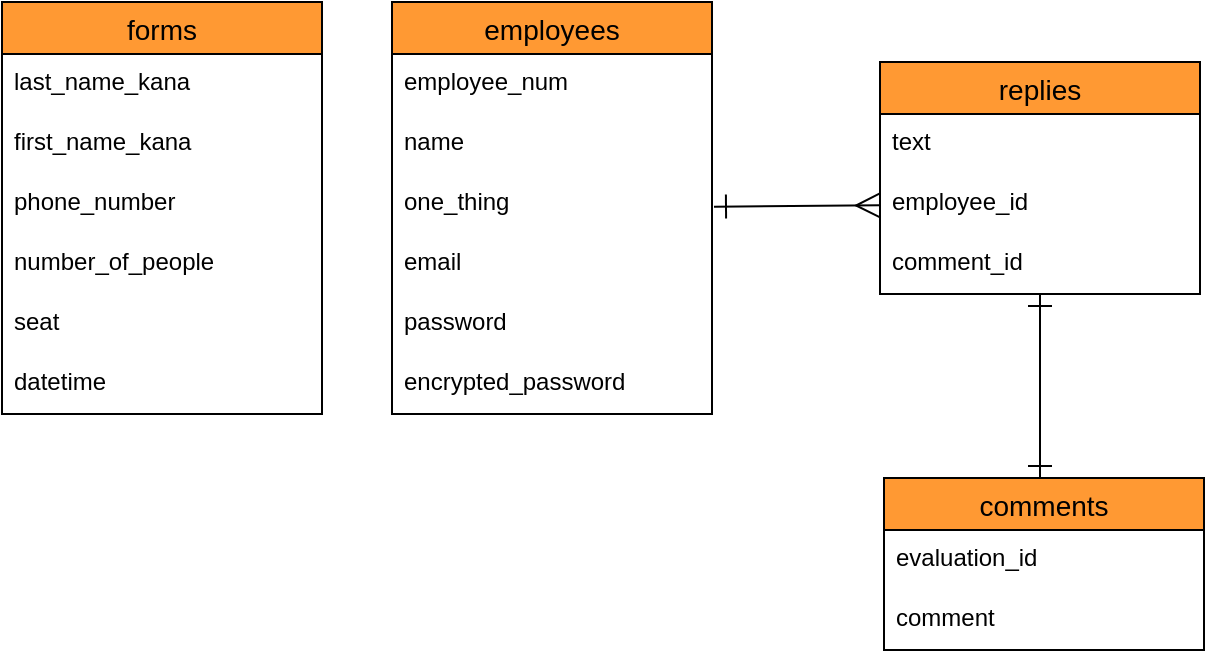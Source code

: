 <mxfile>
    <diagram id="UekvuJRRPKUCmzws-TCe" name="ページ1">
        <mxGraphModel dx="723" dy="595" grid="0" gridSize="10" guides="1" tooltips="1" connect="1" arrows="1" fold="1" page="1" pageScale="1" pageWidth="827" pageHeight="1169" background="#ffffff" math="0" shadow="0">
            <root>
                <mxCell id="0"/>
                <mxCell id="1" parent="0"/>
                <mxCell id="38" value="" style="edgeStyle=none;html=1;startArrow=ERone;startFill=0;endArrow=ERone;endFill=0;endSize=10;startSize=10;rounded=0;strokeColor=#000000;" parent="1" target="37" edge="1">
                    <mxGeometry relative="1" as="geometry">
                        <mxPoint x="590" y="328" as="sourcePoint"/>
                    </mxGeometry>
                </mxCell>
                <mxCell id="33" value="" style="edgeStyle=none;html=1;endArrow=ERmany;endFill=0;startArrow=ERone;startFill=0;endSize=10;startSize=10;rounded=0;strokeColor=#000000;" parent="1" target="24" edge="1">
                    <mxGeometry relative="1" as="geometry">
                        <mxPoint x="427" y="192.342" as="sourcePoint"/>
                    </mxGeometry>
                </mxCell>
                <mxCell id="22" value="replies" style="swimlane;fontStyle=0;childLayout=stackLayout;horizontal=1;startSize=26;horizontalStack=0;resizeParent=1;resizeParentMax=0;resizeLast=0;collapsible=1;marginBottom=0;align=center;fontSize=14;swimlaneFillColor=#FFFFFF;rounded=0;fillColor=#FF9933;labelBackgroundColor=none;fontColor=#000000;strokeWidth=1;strokeColor=#000000;" parent="1" vertex="1">
                    <mxGeometry x="510" y="120" width="160" height="116" as="geometry"/>
                </mxCell>
                <mxCell id="23" value="text" style="text;strokeColor=none;fillColor=none;spacingLeft=4;spacingRight=4;overflow=hidden;rotatable=0;points=[[0,0.5],[1,0.5]];portConstraint=eastwest;fontSize=12;rounded=0;fontColor=#000000;" parent="22" vertex="1">
                    <mxGeometry y="26" width="160" height="30" as="geometry"/>
                </mxCell>
                <mxCell id="24" value="employee_id" style="text;strokeColor=none;fillColor=none;spacingLeft=4;spacingRight=4;overflow=hidden;rotatable=0;points=[[0,0.5],[1,0.5]];portConstraint=eastwest;fontSize=12;rounded=0;labelBackgroundColor=none;fontColor=#000000;" parent="22" vertex="1">
                    <mxGeometry y="56" width="160" height="30" as="geometry"/>
                </mxCell>
                <mxCell id="37" value="comment_id" style="text;strokeColor=none;fillColor=none;spacingLeft=4;spacingRight=4;overflow=hidden;rotatable=0;points=[[0,0.5],[1,0.5]];portConstraint=eastwest;fontSize=12;rounded=0;fontColor=#000000;" parent="22" vertex="1">
                    <mxGeometry y="86" width="160" height="30" as="geometry"/>
                </mxCell>
                <mxCell id="39" value="comments" style="swimlane;fontStyle=0;childLayout=stackLayout;horizontal=1;startSize=26;horizontalStack=0;resizeParent=1;resizeParentMax=0;resizeLast=0;collapsible=1;marginBottom=0;align=center;fontSize=14;swimlaneFillColor=#FFFFFF;rounded=0;fillColor=#FF9933;labelBackgroundColor=none;fontColor=#000000;strokeWidth=1;strokeColor=#000000;" parent="1" vertex="1">
                    <mxGeometry x="512" y="328" width="160" height="86" as="geometry"/>
                </mxCell>
                <mxCell id="40" value="evaluation_id" style="text;strokeColor=none;fillColor=none;spacingLeft=4;spacingRight=4;overflow=hidden;rotatable=0;points=[[0,0.5],[1,0.5]];portConstraint=eastwest;fontSize=12;rounded=0;fontColor=#000000;" parent="39" vertex="1">
                    <mxGeometry y="26" width="160" height="30" as="geometry"/>
                </mxCell>
                <mxCell id="64" value="comment" style="text;strokeColor=none;fillColor=none;spacingLeft=4;spacingRight=4;overflow=hidden;rotatable=0;points=[[0,0.5],[1,0.5]];portConstraint=eastwest;fontSize=12;rounded=0;fontColor=#000000;" parent="39" vertex="1">
                    <mxGeometry y="56" width="160" height="30" as="geometry"/>
                </mxCell>
                <mxCell id="43" value="forms" style="swimlane;fontStyle=0;childLayout=stackLayout;horizontal=1;startSize=26;horizontalStack=0;resizeParent=1;resizeParentMax=0;resizeLast=0;collapsible=1;marginBottom=0;align=center;fontSize=14;swimlaneFillColor=#FFFFFF;rounded=0;fillColor=#FF9933;labelBackgroundColor=none;fontColor=#000000;strokeWidth=1;strokeColor=#000000;" parent="1" vertex="1">
                    <mxGeometry x="71" y="90" width="160" height="206" as="geometry"/>
                </mxCell>
                <mxCell id="44" value="last_name_kana" style="text;strokeColor=none;fillColor=none;spacingLeft=4;spacingRight=4;overflow=hidden;rotatable=0;points=[[0,0.5],[1,0.5]];portConstraint=eastwest;fontSize=12;rounded=0;fontColor=#000000;" parent="43" vertex="1">
                    <mxGeometry y="26" width="160" height="30" as="geometry"/>
                </mxCell>
                <mxCell id="55" value="first_name_kana" style="text;strokeColor=none;fillColor=none;spacingLeft=4;spacingRight=4;overflow=hidden;rotatable=0;points=[[0,0.5],[1,0.5]];portConstraint=eastwest;fontSize=12;rounded=0;fontColor=#000000;" parent="43" vertex="1">
                    <mxGeometry y="56" width="160" height="30" as="geometry"/>
                </mxCell>
                <mxCell id="56" value="phone_number" style="text;strokeColor=none;fillColor=none;spacingLeft=4;spacingRight=4;overflow=hidden;rotatable=0;points=[[0,0.5],[1,0.5]];portConstraint=eastwest;fontSize=12;rounded=0;fontColor=#000000;" parent="43" vertex="1">
                    <mxGeometry y="86" width="160" height="30" as="geometry"/>
                </mxCell>
                <mxCell id="57" value="number_of_people" style="text;strokeColor=none;fillColor=none;spacingLeft=4;spacingRight=4;overflow=hidden;rotatable=0;points=[[0,0.5],[1,0.5]];portConstraint=eastwest;fontSize=12;rounded=0;fontColor=#000000;" parent="43" vertex="1">
                    <mxGeometry y="116" width="160" height="30" as="geometry"/>
                </mxCell>
                <mxCell id="58" value="seat" style="text;strokeColor=none;fillColor=none;spacingLeft=4;spacingRight=4;overflow=hidden;rotatable=0;points=[[0,0.5],[1,0.5]];portConstraint=eastwest;fontSize=12;rounded=0;fontColor=#000000;" parent="43" vertex="1">
                    <mxGeometry y="146" width="160" height="30" as="geometry"/>
                </mxCell>
                <mxCell id="59" value="datetime" style="text;strokeColor=none;fillColor=none;spacingLeft=4;spacingRight=4;overflow=hidden;rotatable=0;points=[[0,0.5],[1,0.5]];portConstraint=eastwest;fontSize=12;rounded=0;fontColor=#000000;" parent="43" vertex="1">
                    <mxGeometry y="176" width="160" height="30" as="geometry"/>
                </mxCell>
                <mxCell id="47" value="employees" style="swimlane;fontStyle=0;childLayout=stackLayout;horizontal=1;startSize=26;horizontalStack=0;resizeParent=1;resizeParentMax=0;resizeLast=0;collapsible=1;marginBottom=0;align=center;fontSize=14;swimlaneFillColor=#FFFFFF;rounded=0;fillColor=#FF9933;labelBackgroundColor=none;fontColor=#000000;strokeWidth=1;strokeColor=#000000;" parent="1" vertex="1">
                    <mxGeometry x="266" y="90" width="160" height="206" as="geometry"/>
                </mxCell>
                <mxCell id="48" value="employee_num&#10;" style="text;strokeColor=none;fillColor=none;spacingLeft=4;spacingRight=4;overflow=hidden;rotatable=0;points=[[0,0.5],[1,0.5]];portConstraint=eastwest;fontSize=12;rounded=0;fontColor=#000000;" parent="47" vertex="1">
                    <mxGeometry y="26" width="160" height="30" as="geometry"/>
                </mxCell>
                <mxCell id="49" value="name" style="text;strokeColor=none;fillColor=none;spacingLeft=4;spacingRight=4;overflow=hidden;rotatable=0;points=[[0,0.5],[1,0.5]];portConstraint=eastwest;fontSize=12;rounded=0;labelBackgroundColor=none;fontColor=#000000;" parent="47" vertex="1">
                    <mxGeometry y="56" width="160" height="30" as="geometry"/>
                </mxCell>
                <mxCell id="50" value="one_thing&#10;" style="text;strokeColor=none;fillColor=none;spacingLeft=4;spacingRight=4;overflow=hidden;rotatable=0;points=[[0,0.5],[1,0.5]];portConstraint=eastwest;fontSize=12;rounded=0;fontColor=#000000;" parent="47" vertex="1">
                    <mxGeometry y="86" width="160" height="30" as="geometry"/>
                </mxCell>
                <mxCell id="52" value="email" style="text;strokeColor=none;fillColor=none;spacingLeft=4;spacingRight=4;overflow=hidden;rotatable=0;points=[[0,0.5],[1,0.5]];portConstraint=eastwest;fontSize=12;rounded=0;fontColor=#000000;" parent="47" vertex="1">
                    <mxGeometry y="116" width="160" height="30" as="geometry"/>
                </mxCell>
                <mxCell id="53" value="password" style="text;strokeColor=none;fillColor=none;spacingLeft=4;spacingRight=4;overflow=hidden;rotatable=0;points=[[0,0.5],[1,0.5]];portConstraint=eastwest;fontSize=12;rounded=0;fontColor=#000000;" parent="47" vertex="1">
                    <mxGeometry y="146" width="160" height="30" as="geometry"/>
                </mxCell>
                <mxCell id="54" value="encrypted_password" style="text;strokeColor=none;fillColor=none;spacingLeft=4;spacingRight=4;overflow=hidden;rotatable=0;points=[[0,0.5],[1,0.5]];portConstraint=eastwest;fontSize=12;rounded=0;fontColor=#000000;" parent="47" vertex="1">
                    <mxGeometry y="176" width="160" height="30" as="geometry"/>
                </mxCell>
            </root>
        </mxGraphModel>
    </diagram>
</mxfile>